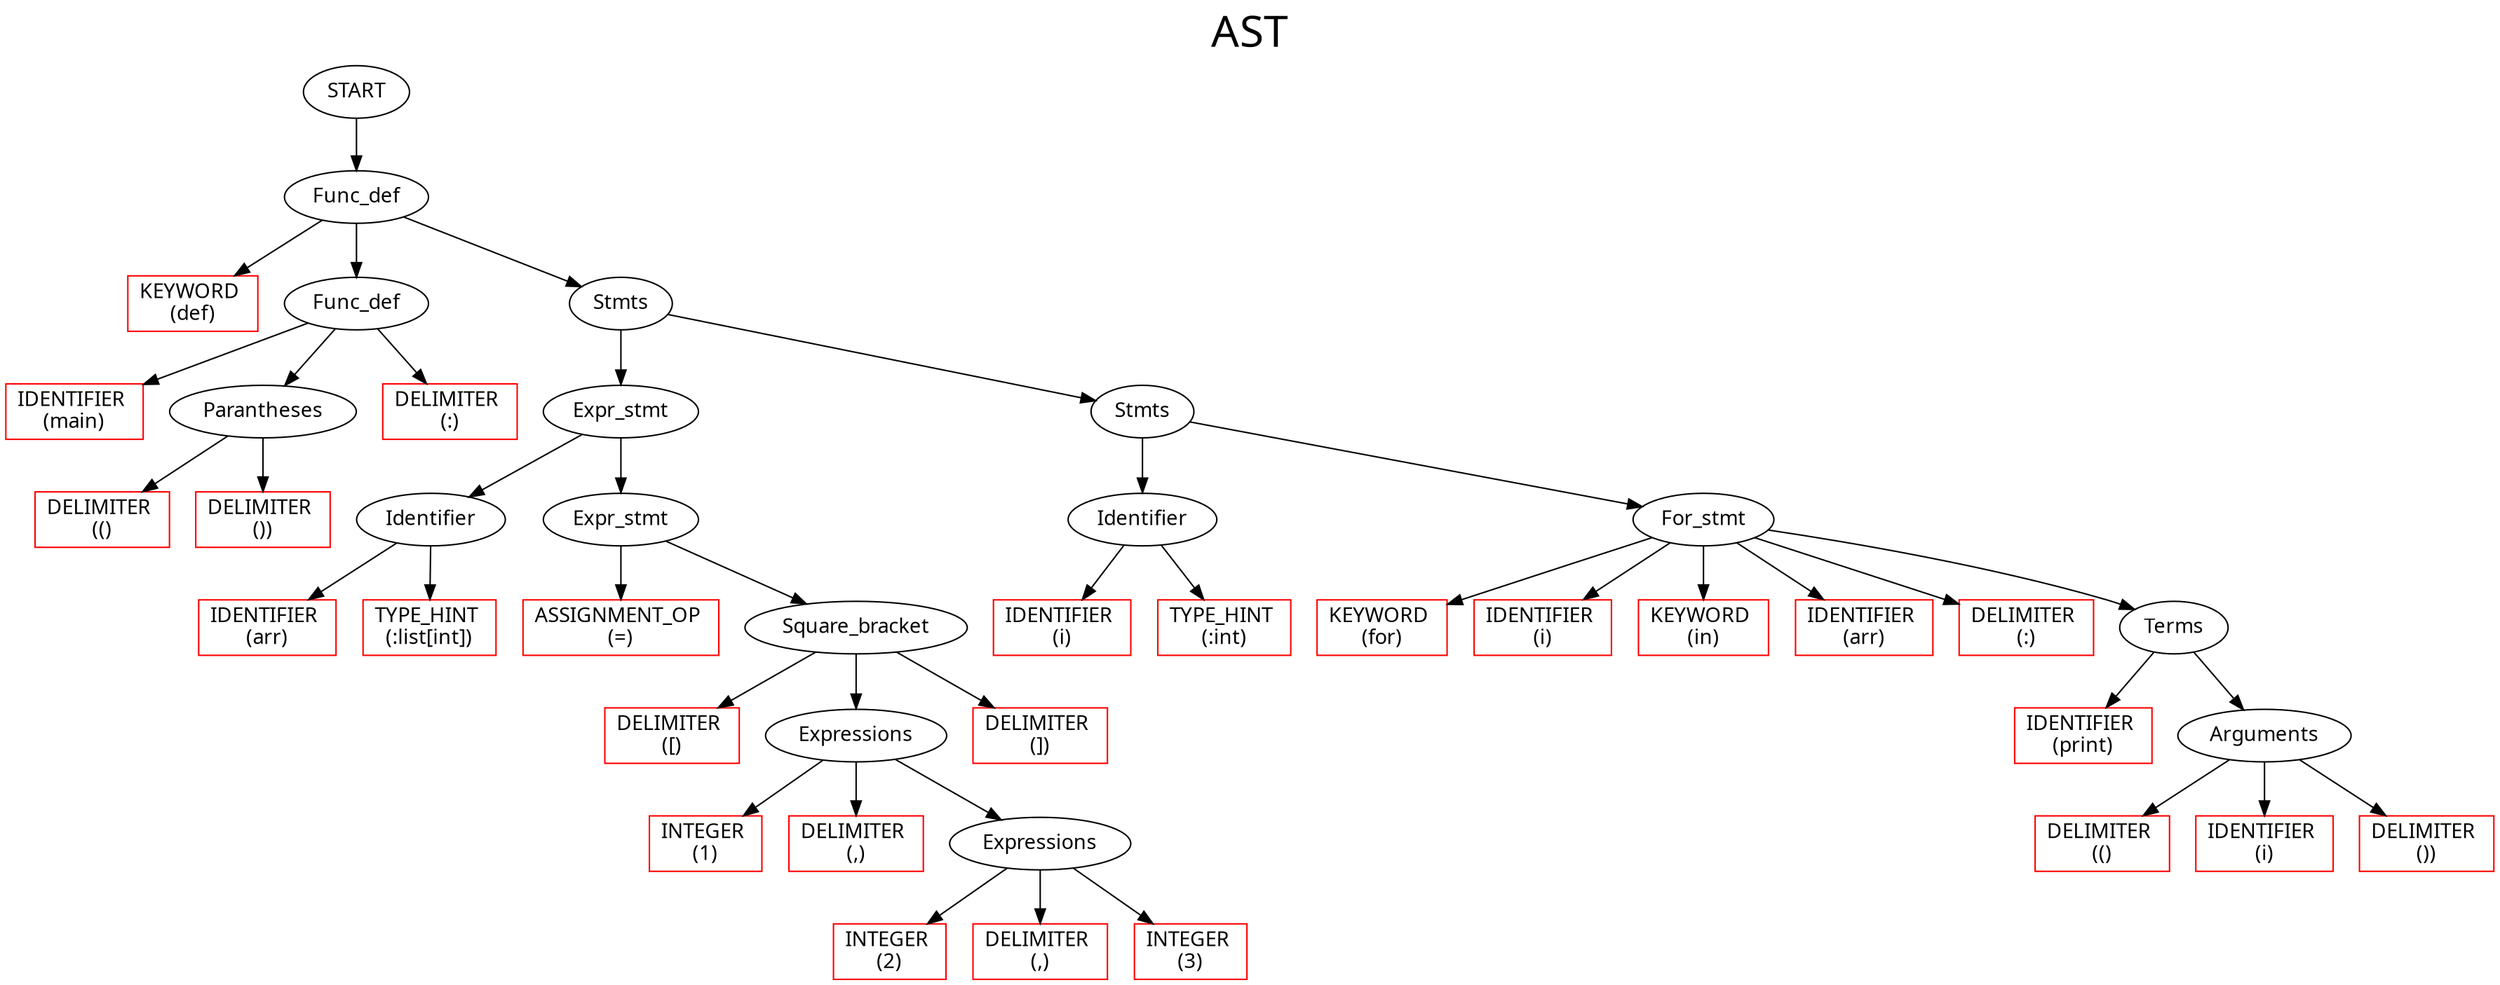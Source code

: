 digraph G{

label     = "AST"
fontname  = "Cascadia code"
fontsize  = 30
labelloc  = t

node   [ fontname="Cascadia code" ]
	90		[ style = solid label = "START"  ];
	90 -> 88
	88		[ style = solid label = "Func_def"  ];
	88 -> 0
	0		[ style = solid label = "KEYWORD 
(def)" color = red shape = rectangle ];
	88 -> 6
	6		[ style = solid label = "Func_def"  ];
	6 -> 1
	1		[ style = solid label = "IDENTIFIER 
(main)" color = red shape = rectangle ];
	6 -> 4
	4		[ style = solid label = "Parantheses"  ];
	4 -> 2
	2		[ style = solid label = "DELIMITER 
(()" color = red shape = rectangle ];
	4 -> 3
	3		[ style = solid label = "DELIMITER 
())" color = red shape = rectangle ];
	6 -> 5
	5		[ style = solid label = "DELIMITER 
(:)" color = red shape = rectangle ];
	88 -> 87
	87		[ style = solid label = "Stmts"  ];
	87 -> 44
	44		[ style = solid label = "Expr_stmt"  ];
	44 -> 9
	9		[ style = solid label = "Identifier"  ];
	9 -> 7
	7		[ style = solid label = "IDENTIFIER 
(arr)" color = red shape = rectangle ];
	9 -> 8
	8		[ style = solid label = "TYPE_HINT 
(:list[int])" color = red shape = rectangle ];
	44 -> 43
	43		[ style = solid label = "Expr_stmt"  ];
	43 -> 10
	10		[ style = solid label = "ASSIGNMENT_OP 
(=)" color = red shape = rectangle ];
	43 -> 37
	37		[ style = solid label = "Square_bracket"  ];
	37 -> 16
	16		[ style = solid label = "DELIMITER 
([)" color = red shape = rectangle ];
	37 -> 36
	36		[ style = solid label = "Expressions"  ];
	36 -> 17
	17		[ style = solid label = "INTEGER 
(1)" color = red shape = rectangle ];
	36 -> 18
	18		[ style = solid label = "DELIMITER 
(,)" color = red shape = rectangle ];
	36 -> 35
	35		[ style = solid label = "Expressions"  ];
	35 -> 23
	23		[ style = solid label = "INTEGER 
(2)" color = red shape = rectangle ];
	35 -> 24
	24		[ style = solid label = "DELIMITER 
(,)" color = red shape = rectangle ];
	35 -> 29
	29		[ style = solid label = "INTEGER 
(3)" color = red shape = rectangle ];
	37 -> 30
	30		[ style = solid label = "DELIMITER 
(])" color = red shape = rectangle ];
	87 -> 86
	86		[ style = solid label = "Stmts"  ];
	86 -> 48
	48		[ style = solid label = "Identifier"  ];
	48 -> 46
	46		[ style = solid label = "IDENTIFIER 
(i)" color = red shape = rectangle ];
	48 -> 47
	47		[ style = solid label = "TYPE_HINT 
(:int)" color = red shape = rectangle ];
	86 -> 85
	85		[ style = solid label = "For_stmt"  ];
	85 -> 55
	55		[ style = solid label = "KEYWORD 
(for)" color = red shape = rectangle ];
	85 -> 56
	56		[ style = solid label = "IDENTIFIER 
(i)" color = red shape = rectangle ];
	85 -> 57
	57		[ style = solid label = "KEYWORD 
(in)" color = red shape = rectangle ];
	85 -> 62
	62		[ style = solid label = "IDENTIFIER 
(arr)" color = red shape = rectangle ];
	85 -> 63
	63		[ style = solid label = "DELIMITER 
(:)" color = red shape = rectangle ];
	85 -> 79
	79		[ style = solid label = "Terms"  ];
	79 -> 69
	69		[ style = solid label = "IDENTIFIER 
(print)" color = red shape = rectangle ];
	79 -> 77
	77		[ style = solid label = "Arguments"  ];
	77 -> 70
	70		[ style = solid label = "DELIMITER 
(()" color = red shape = rectangle ];
	77 -> 71
	71		[ style = solid label = "IDENTIFIER 
(i)" color = red shape = rectangle ];
	77 -> 72
	72		[ style = solid label = "DELIMITER 
())" color = red shape = rectangle ];
}